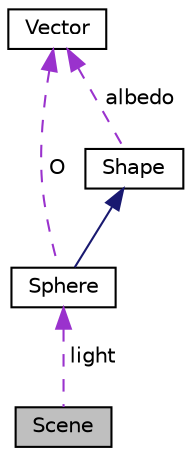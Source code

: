digraph "Scene"
{
  edge [fontname="Helvetica",fontsize="10",labelfontname="Helvetica",labelfontsize="10"];
  node [fontname="Helvetica",fontsize="10",shape=record];
  Node1 [label="Scene",height=0.2,width=0.4,color="black", fillcolor="grey75", style="filled", fontcolor="black"];
  Node2 -> Node1 [dir="back",color="darkorchid3",fontsize="10",style="dashed",label=" light" ];
  Node2 [label="Sphere",height=0.2,width=0.4,color="black", fillcolor="white", style="filled",URL="$classSphere.html",tooltip="Allows to create Sphere shape and to calculate intersections with him. "];
  Node3 -> Node2 [dir="back",color="midnightblue",fontsize="10",style="solid"];
  Node3 [label="Shape",height=0.2,width=0.4,color="black", fillcolor="white", style="filled",URL="$classShape.html",tooltip="Allows to create shape and define a color, or if this shape will be a mirror, transparent, his brightness and his phong exponant. "];
  Node4 -> Node3 [dir="back",color="darkorchid3",fontsize="10",style="dashed",label=" albedo" ];
  Node4 [label="Vector",height=0.2,width=0.4,color="black", fillcolor="white", style="filled",URL="$classVector.html",tooltip="Allows to create vectors and apply operations to them. "];
  Node4 -> Node2 [dir="back",color="darkorchid3",fontsize="10",style="dashed",label=" O" ];
}
